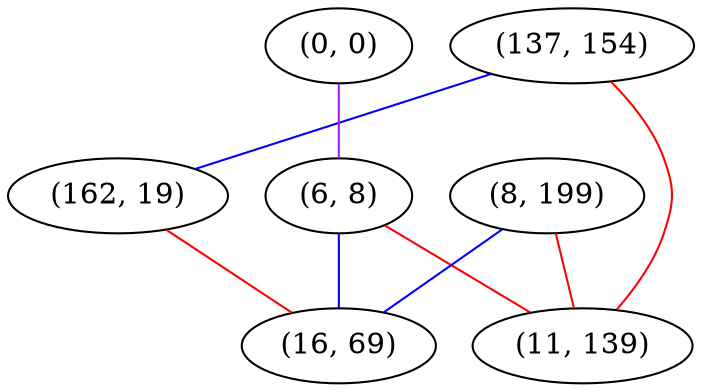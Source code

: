 graph "" {
"(137, 154)";
"(0, 0)";
"(162, 19)";
"(6, 8)";
"(8, 199)";
"(16, 69)";
"(11, 139)";
"(137, 154)" -- "(162, 19)"  [color=blue, key=0, weight=3];
"(137, 154)" -- "(11, 139)"  [color=red, key=0, weight=1];
"(0, 0)" -- "(6, 8)"  [color=purple, key=0, weight=4];
"(162, 19)" -- "(16, 69)"  [color=red, key=0, weight=1];
"(6, 8)" -- "(16, 69)"  [color=blue, key=0, weight=3];
"(6, 8)" -- "(11, 139)"  [color=red, key=0, weight=1];
"(8, 199)" -- "(16, 69)"  [color=blue, key=0, weight=3];
"(8, 199)" -- "(11, 139)"  [color=red, key=0, weight=1];
}
